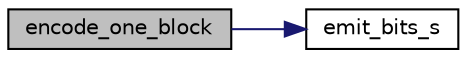 digraph "encode_one_block"
{
 // LATEX_PDF_SIZE
  bgcolor="transparent";
  edge [fontname="Helvetica",fontsize="10",labelfontname="Helvetica",labelfontsize="10"];
  node [fontname="Helvetica",fontsize="10",shape=record];
  rankdir="LR";
  Node191 [label="encode_one_block",height=0.2,width=0.4,color="black", fillcolor="grey75", style="filled", fontcolor="black",tooltip=" "];
  Node191 -> Node192 [color="midnightblue",fontsize="10",style="solid"];
  Node192 [label="emit_bits_s",height=0.2,width=0.4,color="black",URL="$jchuff_8c.html#a983ea6fc417f30e6f14df9c9401aa7d9",tooltip=" "];
}
